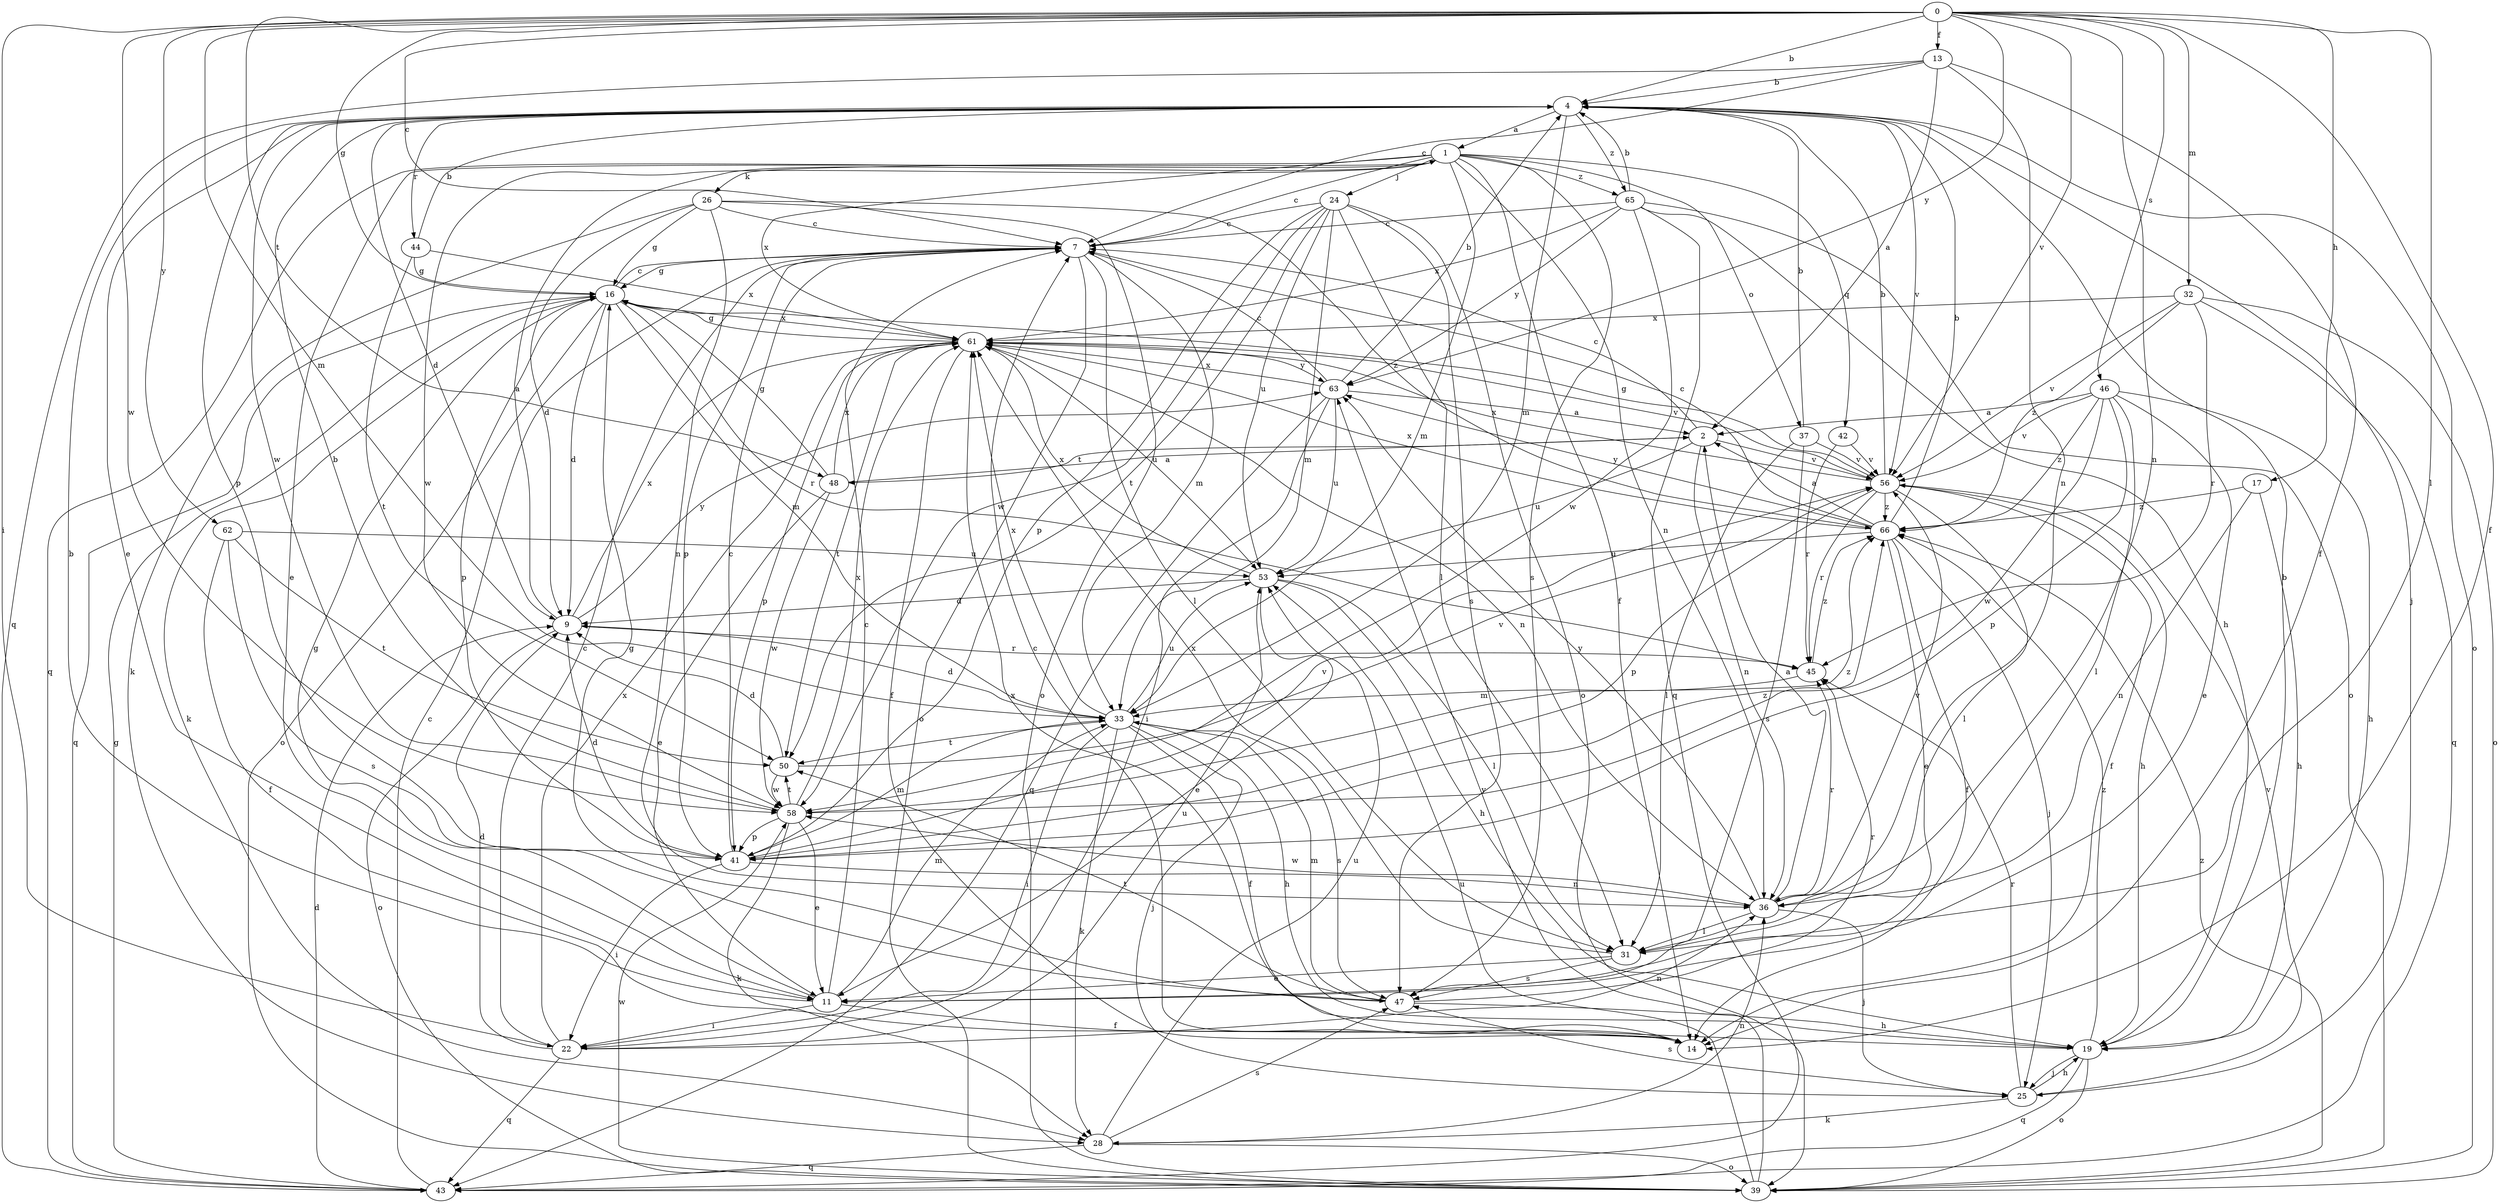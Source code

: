 strict digraph  {
0;
1;
2;
4;
7;
9;
11;
13;
14;
16;
17;
19;
22;
24;
25;
26;
28;
31;
32;
33;
36;
37;
39;
41;
42;
43;
44;
45;
46;
47;
48;
50;
53;
56;
58;
61;
62;
63;
65;
66;
0 -> 4  [label=b];
0 -> 7  [label=c];
0 -> 13  [label=f];
0 -> 14  [label=f];
0 -> 16  [label=g];
0 -> 17  [label=h];
0 -> 22  [label=i];
0 -> 31  [label=l];
0 -> 32  [label=m];
0 -> 33  [label=m];
0 -> 36  [label=n];
0 -> 46  [label=s];
0 -> 48  [label=t];
0 -> 56  [label=v];
0 -> 58  [label=w];
0 -> 62  [label=y];
0 -> 63  [label=y];
1 -> 7  [label=c];
1 -> 11  [label=e];
1 -> 14  [label=f];
1 -> 24  [label=j];
1 -> 26  [label=k];
1 -> 33  [label=m];
1 -> 36  [label=n];
1 -> 37  [label=o];
1 -> 42  [label=q];
1 -> 43  [label=q];
1 -> 47  [label=s];
1 -> 58  [label=w];
1 -> 61  [label=x];
1 -> 65  [label=z];
2 -> 7  [label=c];
2 -> 36  [label=n];
2 -> 48  [label=t];
2 -> 53  [label=u];
2 -> 56  [label=v];
4 -> 1  [label=a];
4 -> 9  [label=d];
4 -> 11  [label=e];
4 -> 25  [label=j];
4 -> 33  [label=m];
4 -> 39  [label=o];
4 -> 41  [label=p];
4 -> 44  [label=r];
4 -> 56  [label=v];
4 -> 58  [label=w];
4 -> 65  [label=z];
7 -> 16  [label=g];
7 -> 31  [label=l];
7 -> 33  [label=m];
7 -> 39  [label=o];
7 -> 41  [label=p];
9 -> 1  [label=a];
9 -> 39  [label=o];
9 -> 45  [label=r];
9 -> 61  [label=x];
9 -> 63  [label=y];
11 -> 4  [label=b];
11 -> 7  [label=c];
11 -> 14  [label=f];
11 -> 16  [label=g];
11 -> 22  [label=i];
11 -> 33  [label=m];
13 -> 2  [label=a];
13 -> 4  [label=b];
13 -> 7  [label=c];
13 -> 14  [label=f];
13 -> 36  [label=n];
13 -> 43  [label=q];
14 -> 7  [label=c];
16 -> 7  [label=c];
16 -> 9  [label=d];
16 -> 28  [label=k];
16 -> 33  [label=m];
16 -> 39  [label=o];
16 -> 41  [label=p];
16 -> 43  [label=q];
16 -> 45  [label=r];
16 -> 61  [label=x];
17 -> 19  [label=h];
17 -> 36  [label=n];
17 -> 66  [label=z];
19 -> 4  [label=b];
19 -> 25  [label=j];
19 -> 39  [label=o];
19 -> 43  [label=q];
19 -> 61  [label=x];
19 -> 66  [label=z];
22 -> 7  [label=c];
22 -> 9  [label=d];
22 -> 36  [label=n];
22 -> 43  [label=q];
22 -> 53  [label=u];
22 -> 61  [label=x];
24 -> 7  [label=c];
24 -> 31  [label=l];
24 -> 33  [label=m];
24 -> 39  [label=o];
24 -> 41  [label=p];
24 -> 47  [label=s];
24 -> 50  [label=t];
24 -> 53  [label=u];
24 -> 58  [label=w];
25 -> 19  [label=h];
25 -> 28  [label=k];
25 -> 45  [label=r];
25 -> 47  [label=s];
25 -> 56  [label=v];
26 -> 7  [label=c];
26 -> 9  [label=d];
26 -> 16  [label=g];
26 -> 28  [label=k];
26 -> 36  [label=n];
26 -> 39  [label=o];
26 -> 66  [label=z];
28 -> 36  [label=n];
28 -> 39  [label=o];
28 -> 43  [label=q];
28 -> 47  [label=s];
28 -> 53  [label=u];
31 -> 11  [label=e];
31 -> 47  [label=s];
31 -> 61  [label=x];
32 -> 39  [label=o];
32 -> 43  [label=q];
32 -> 45  [label=r];
32 -> 56  [label=v];
32 -> 61  [label=x];
32 -> 66  [label=z];
33 -> 9  [label=d];
33 -> 14  [label=f];
33 -> 19  [label=h];
33 -> 22  [label=i];
33 -> 25  [label=j];
33 -> 28  [label=k];
33 -> 47  [label=s];
33 -> 50  [label=t];
33 -> 53  [label=u];
33 -> 61  [label=x];
36 -> 2  [label=a];
36 -> 25  [label=j];
36 -> 31  [label=l];
36 -> 45  [label=r];
36 -> 56  [label=v];
36 -> 58  [label=w];
36 -> 63  [label=y];
37 -> 4  [label=b];
37 -> 31  [label=l];
37 -> 47  [label=s];
37 -> 56  [label=v];
39 -> 53  [label=u];
39 -> 58  [label=w];
39 -> 63  [label=y];
39 -> 66  [label=z];
41 -> 7  [label=c];
41 -> 9  [label=d];
41 -> 22  [label=i];
41 -> 33  [label=m];
41 -> 36  [label=n];
41 -> 56  [label=v];
41 -> 66  [label=z];
42 -> 45  [label=r];
42 -> 56  [label=v];
43 -> 7  [label=c];
43 -> 9  [label=d];
43 -> 16  [label=g];
44 -> 4  [label=b];
44 -> 16  [label=g];
44 -> 50  [label=t];
44 -> 61  [label=x];
45 -> 33  [label=m];
45 -> 66  [label=z];
46 -> 2  [label=a];
46 -> 11  [label=e];
46 -> 19  [label=h];
46 -> 31  [label=l];
46 -> 41  [label=p];
46 -> 56  [label=v];
46 -> 58  [label=w];
46 -> 66  [label=z];
47 -> 16  [label=g];
47 -> 19  [label=h];
47 -> 33  [label=m];
47 -> 45  [label=r];
47 -> 50  [label=t];
48 -> 2  [label=a];
48 -> 11  [label=e];
48 -> 16  [label=g];
48 -> 58  [label=w];
48 -> 61  [label=x];
50 -> 9  [label=d];
50 -> 56  [label=v];
50 -> 58  [label=w];
53 -> 9  [label=d];
53 -> 11  [label=e];
53 -> 19  [label=h];
53 -> 31  [label=l];
53 -> 61  [label=x];
56 -> 4  [label=b];
56 -> 14  [label=f];
56 -> 16  [label=g];
56 -> 19  [label=h];
56 -> 31  [label=l];
56 -> 41  [label=p];
56 -> 45  [label=r];
56 -> 61  [label=x];
56 -> 66  [label=z];
58 -> 4  [label=b];
58 -> 11  [label=e];
58 -> 28  [label=k];
58 -> 41  [label=p];
58 -> 50  [label=t];
58 -> 61  [label=x];
58 -> 66  [label=z];
61 -> 14  [label=f];
61 -> 16  [label=g];
61 -> 36  [label=n];
61 -> 41  [label=p];
61 -> 50  [label=t];
61 -> 53  [label=u];
61 -> 56  [label=v];
61 -> 63  [label=y];
62 -> 14  [label=f];
62 -> 47  [label=s];
62 -> 50  [label=t];
62 -> 53  [label=u];
63 -> 2  [label=a];
63 -> 4  [label=b];
63 -> 7  [label=c];
63 -> 22  [label=i];
63 -> 43  [label=q];
63 -> 53  [label=u];
63 -> 61  [label=x];
65 -> 4  [label=b];
65 -> 7  [label=c];
65 -> 19  [label=h];
65 -> 39  [label=o];
65 -> 43  [label=q];
65 -> 58  [label=w];
65 -> 61  [label=x];
65 -> 63  [label=y];
66 -> 2  [label=a];
66 -> 4  [label=b];
66 -> 7  [label=c];
66 -> 11  [label=e];
66 -> 14  [label=f];
66 -> 25  [label=j];
66 -> 53  [label=u];
66 -> 61  [label=x];
66 -> 63  [label=y];
}
